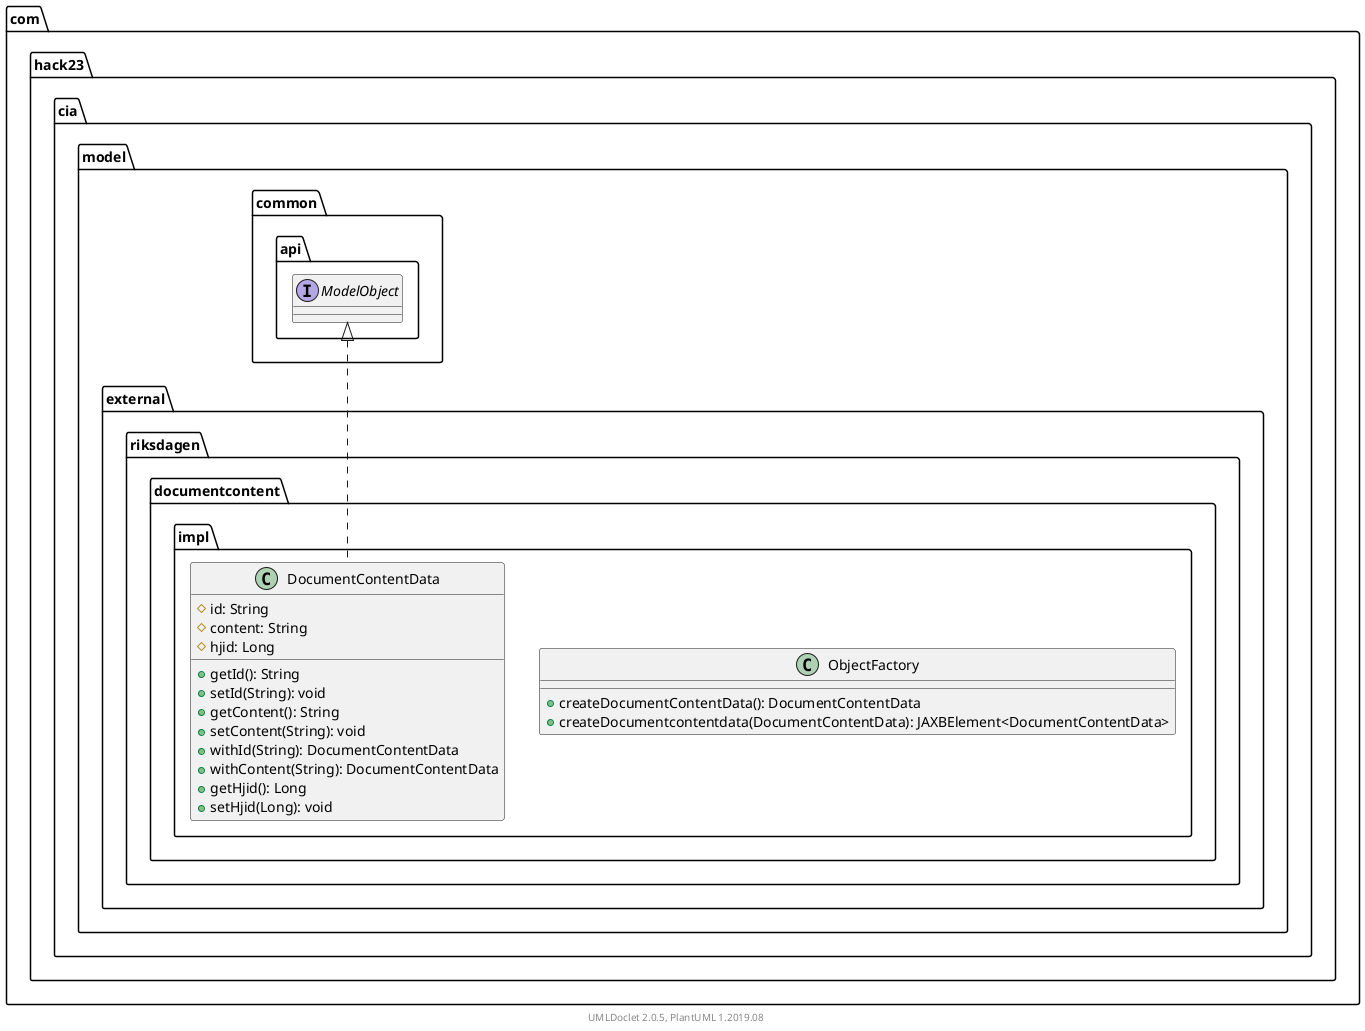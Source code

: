@startuml
    namespace com.hack23.cia.model.external.riksdagen.documentcontent.impl {

        class ObjectFactory [[ObjectFactory.html]] {
            +createDocumentContentData(): DocumentContentData
            +createDocumentcontentdata(DocumentContentData): JAXBElement<DocumentContentData>
        }

        class DocumentContentData [[DocumentContentData.html]] {
            #id: String
            #content: String
            #hjid: Long
            +getId(): String
            +setId(String): void
            +getContent(): String
            +setContent(String): void
            +withId(String): DocumentContentData
            +withContent(String): DocumentContentData
            +getHjid(): Long
            +setHjid(Long): void
        }

        com.hack23.cia.model.common.api.ModelObject <|.. DocumentContentData
    }

    namespace com.hack23.cia.model.common.api {
        interface ModelObject
    }

    center footer UMLDoclet 2.0.5, PlantUML 1.2019.08
@enduml
